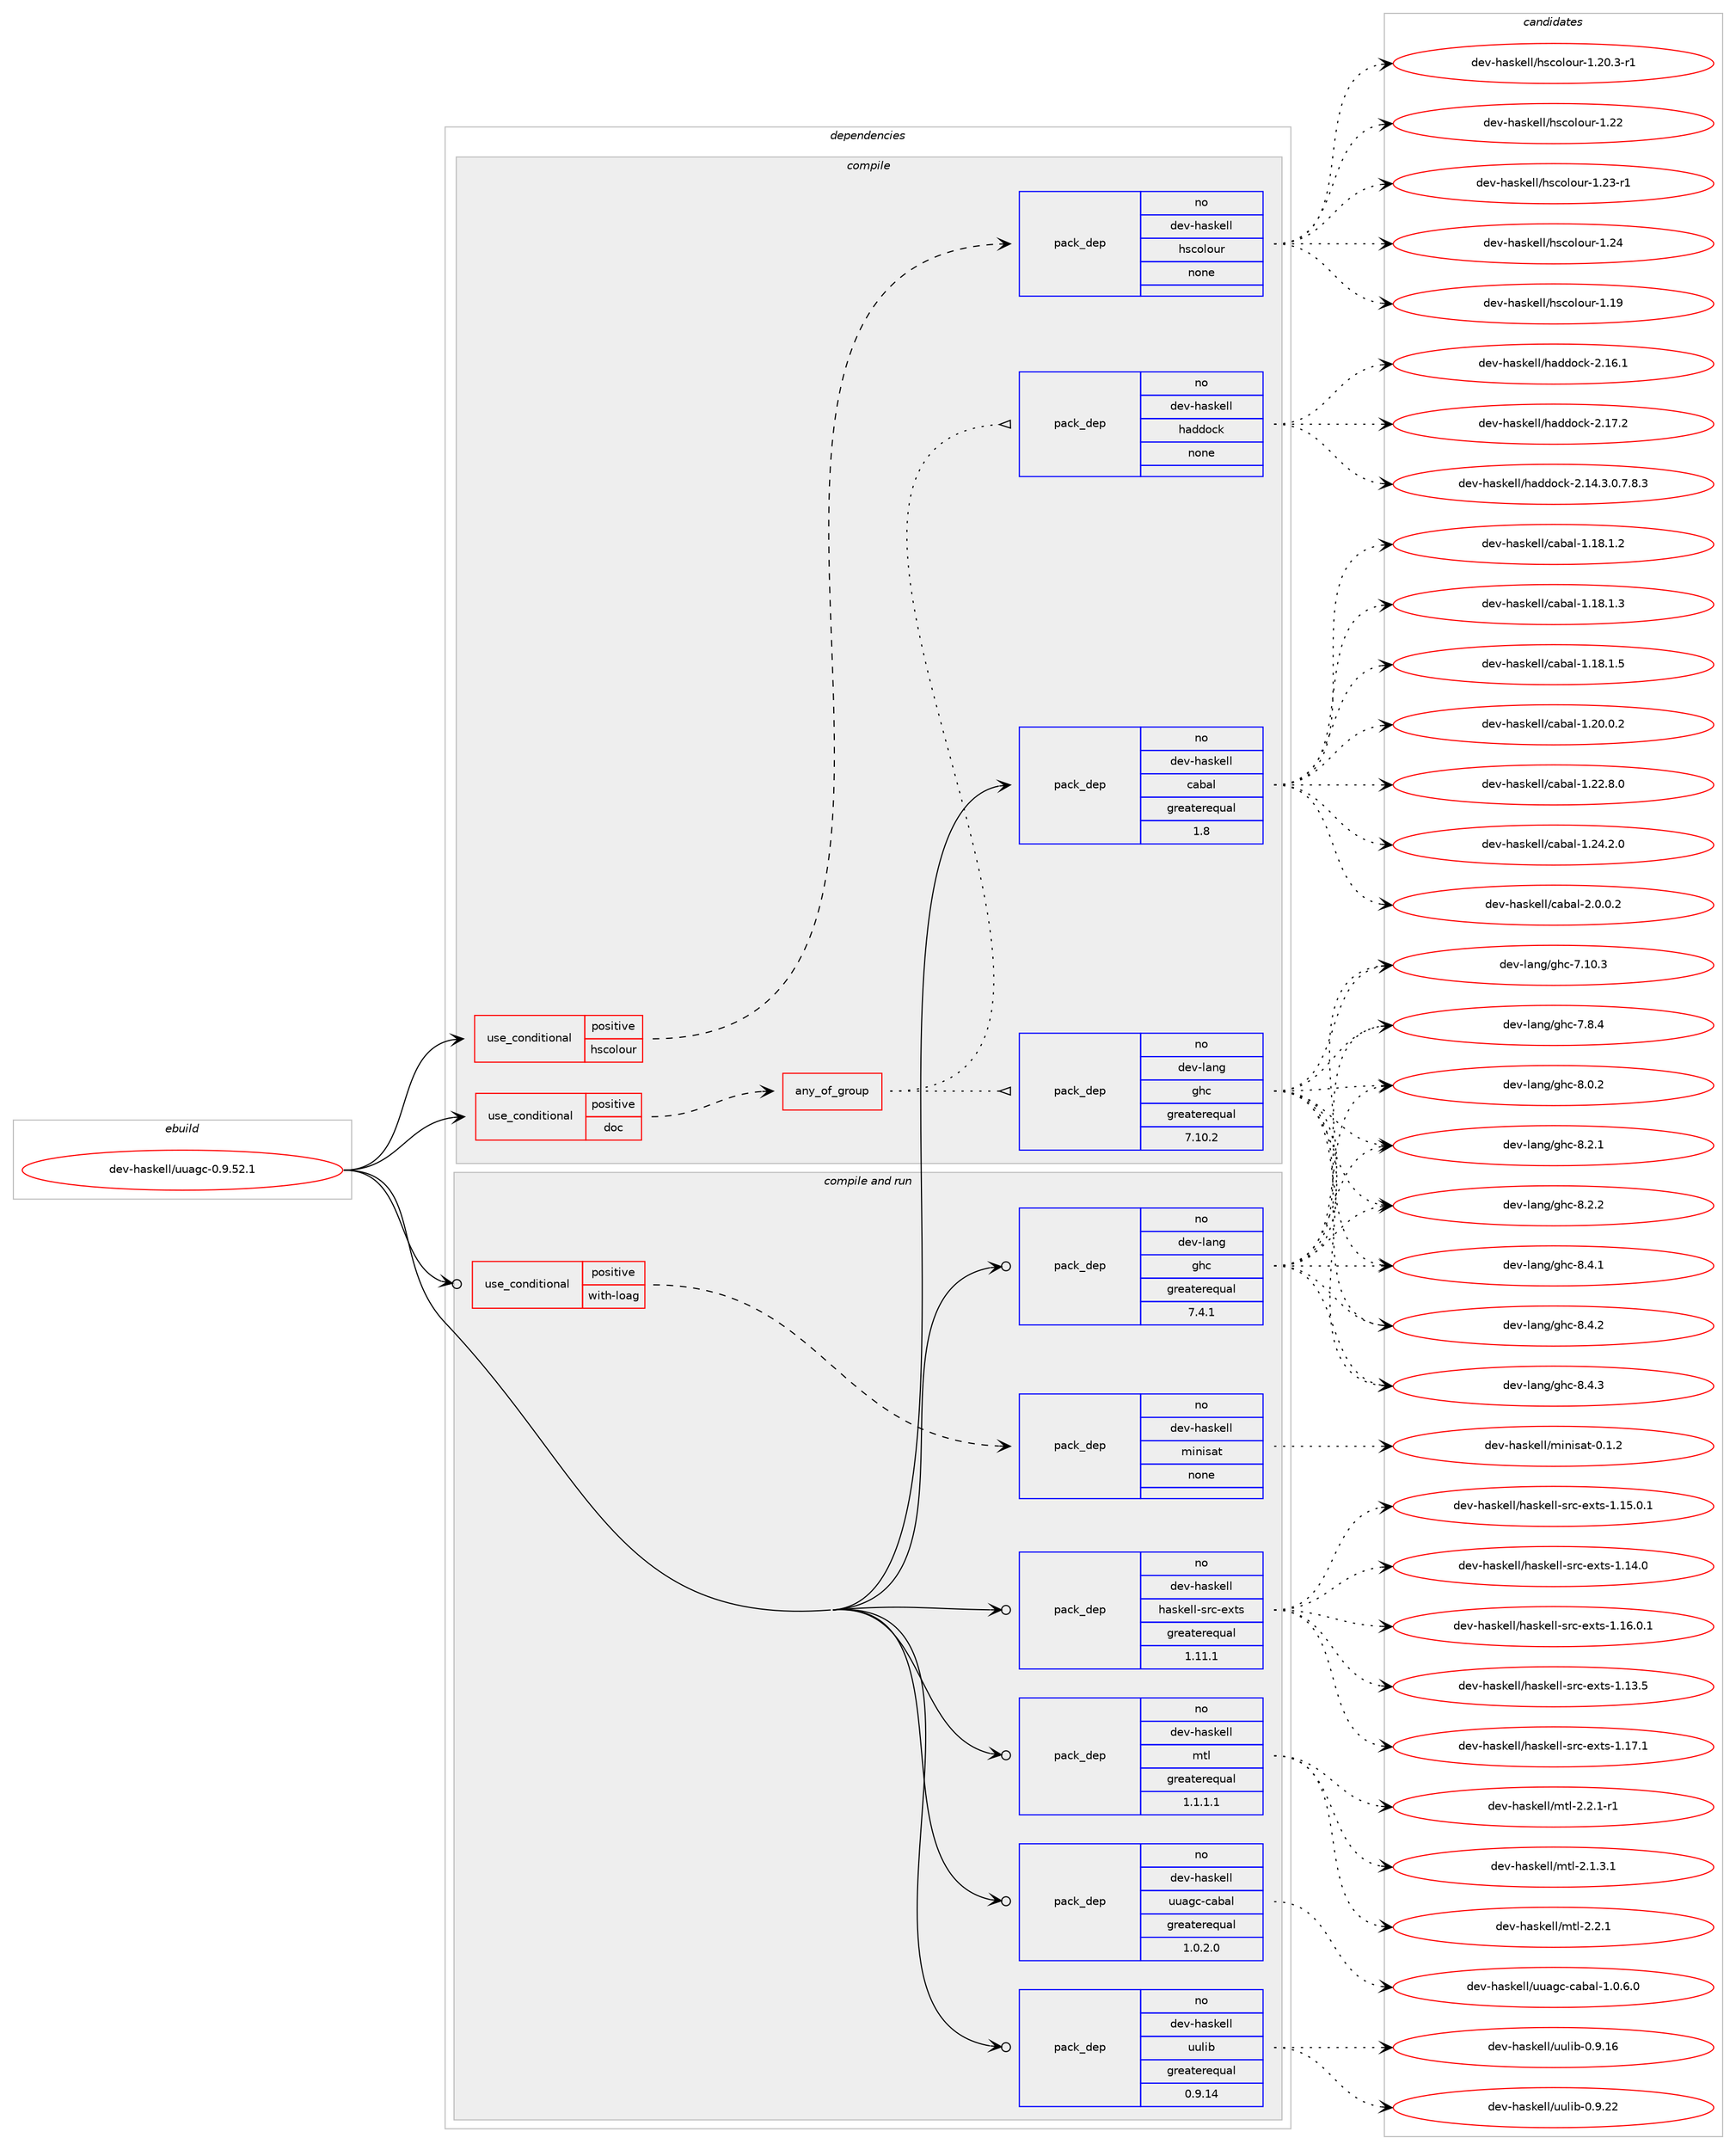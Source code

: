 digraph prolog {

# *************
# Graph options
# *************

newrank=true;
concentrate=true;
compound=true;
graph [rankdir=LR,fontname=Helvetica,fontsize=10,ranksep=1.5];#, ranksep=2.5, nodesep=0.2];
edge  [arrowhead=vee];
node  [fontname=Helvetica,fontsize=10];

# **********
# The ebuild
# **********

subgraph cluster_leftcol {
color=gray;
rank=same;
label=<<i>ebuild</i>>;
id [label="dev-haskell/uuagc-0.9.52.1", color=red, width=4, href="../dev-haskell/uuagc-0.9.52.1.svg"];
}

# ****************
# The dependencies
# ****************

subgraph cluster_midcol {
color=gray;
label=<<i>dependencies</i>>;
subgraph cluster_compile {
fillcolor="#eeeeee";
style=filled;
label=<<i>compile</i>>;
subgraph cond361926 {
dependency1346813 [label=<<TABLE BORDER="0" CELLBORDER="1" CELLSPACING="0" CELLPADDING="4"><TR><TD ROWSPAN="3" CELLPADDING="10">use_conditional</TD></TR><TR><TD>positive</TD></TR><TR><TD>doc</TD></TR></TABLE>>, shape=none, color=red];
subgraph any21728 {
dependency1346814 [label=<<TABLE BORDER="0" CELLBORDER="1" CELLSPACING="0" CELLPADDING="4"><TR><TD CELLPADDING="10">any_of_group</TD></TR></TABLE>>, shape=none, color=red];subgraph pack962607 {
dependency1346815 [label=<<TABLE BORDER="0" CELLBORDER="1" CELLSPACING="0" CELLPADDING="4" WIDTH="220"><TR><TD ROWSPAN="6" CELLPADDING="30">pack_dep</TD></TR><TR><TD WIDTH="110">no</TD></TR><TR><TD>dev-haskell</TD></TR><TR><TD>haddock</TD></TR><TR><TD>none</TD></TR><TR><TD></TD></TR></TABLE>>, shape=none, color=blue];
}
dependency1346814:e -> dependency1346815:w [weight=20,style="dotted",arrowhead="oinv"];
subgraph pack962608 {
dependency1346816 [label=<<TABLE BORDER="0" CELLBORDER="1" CELLSPACING="0" CELLPADDING="4" WIDTH="220"><TR><TD ROWSPAN="6" CELLPADDING="30">pack_dep</TD></TR><TR><TD WIDTH="110">no</TD></TR><TR><TD>dev-lang</TD></TR><TR><TD>ghc</TD></TR><TR><TD>greaterequal</TD></TR><TR><TD>7.10.2</TD></TR></TABLE>>, shape=none, color=blue];
}
dependency1346814:e -> dependency1346816:w [weight=20,style="dotted",arrowhead="oinv"];
}
dependency1346813:e -> dependency1346814:w [weight=20,style="dashed",arrowhead="vee"];
}
id:e -> dependency1346813:w [weight=20,style="solid",arrowhead="vee"];
subgraph cond361927 {
dependency1346817 [label=<<TABLE BORDER="0" CELLBORDER="1" CELLSPACING="0" CELLPADDING="4"><TR><TD ROWSPAN="3" CELLPADDING="10">use_conditional</TD></TR><TR><TD>positive</TD></TR><TR><TD>hscolour</TD></TR></TABLE>>, shape=none, color=red];
subgraph pack962609 {
dependency1346818 [label=<<TABLE BORDER="0" CELLBORDER="1" CELLSPACING="0" CELLPADDING="4" WIDTH="220"><TR><TD ROWSPAN="6" CELLPADDING="30">pack_dep</TD></TR><TR><TD WIDTH="110">no</TD></TR><TR><TD>dev-haskell</TD></TR><TR><TD>hscolour</TD></TR><TR><TD>none</TD></TR><TR><TD></TD></TR></TABLE>>, shape=none, color=blue];
}
dependency1346817:e -> dependency1346818:w [weight=20,style="dashed",arrowhead="vee"];
}
id:e -> dependency1346817:w [weight=20,style="solid",arrowhead="vee"];
subgraph pack962610 {
dependency1346819 [label=<<TABLE BORDER="0" CELLBORDER="1" CELLSPACING="0" CELLPADDING="4" WIDTH="220"><TR><TD ROWSPAN="6" CELLPADDING="30">pack_dep</TD></TR><TR><TD WIDTH="110">no</TD></TR><TR><TD>dev-haskell</TD></TR><TR><TD>cabal</TD></TR><TR><TD>greaterequal</TD></TR><TR><TD>1.8</TD></TR></TABLE>>, shape=none, color=blue];
}
id:e -> dependency1346819:w [weight=20,style="solid",arrowhead="vee"];
}
subgraph cluster_compileandrun {
fillcolor="#eeeeee";
style=filled;
label=<<i>compile and run</i>>;
subgraph cond361928 {
dependency1346820 [label=<<TABLE BORDER="0" CELLBORDER="1" CELLSPACING="0" CELLPADDING="4"><TR><TD ROWSPAN="3" CELLPADDING="10">use_conditional</TD></TR><TR><TD>positive</TD></TR><TR><TD>with-loag</TD></TR></TABLE>>, shape=none, color=red];
subgraph pack962611 {
dependency1346821 [label=<<TABLE BORDER="0" CELLBORDER="1" CELLSPACING="0" CELLPADDING="4" WIDTH="220"><TR><TD ROWSPAN="6" CELLPADDING="30">pack_dep</TD></TR><TR><TD WIDTH="110">no</TD></TR><TR><TD>dev-haskell</TD></TR><TR><TD>minisat</TD></TR><TR><TD>none</TD></TR><TR><TD></TD></TR></TABLE>>, shape=none, color=blue];
}
dependency1346820:e -> dependency1346821:w [weight=20,style="dashed",arrowhead="vee"];
}
id:e -> dependency1346820:w [weight=20,style="solid",arrowhead="odotvee"];
subgraph pack962612 {
dependency1346822 [label=<<TABLE BORDER="0" CELLBORDER="1" CELLSPACING="0" CELLPADDING="4" WIDTH="220"><TR><TD ROWSPAN="6" CELLPADDING="30">pack_dep</TD></TR><TR><TD WIDTH="110">no</TD></TR><TR><TD>dev-haskell</TD></TR><TR><TD>haskell-src-exts</TD></TR><TR><TD>greaterequal</TD></TR><TR><TD>1.11.1</TD></TR></TABLE>>, shape=none, color=blue];
}
id:e -> dependency1346822:w [weight=20,style="solid",arrowhead="odotvee"];
subgraph pack962613 {
dependency1346823 [label=<<TABLE BORDER="0" CELLBORDER="1" CELLSPACING="0" CELLPADDING="4" WIDTH="220"><TR><TD ROWSPAN="6" CELLPADDING="30">pack_dep</TD></TR><TR><TD WIDTH="110">no</TD></TR><TR><TD>dev-haskell</TD></TR><TR><TD>mtl</TD></TR><TR><TD>greaterequal</TD></TR><TR><TD>1.1.1.1</TD></TR></TABLE>>, shape=none, color=blue];
}
id:e -> dependency1346823:w [weight=20,style="solid",arrowhead="odotvee"];
subgraph pack962614 {
dependency1346824 [label=<<TABLE BORDER="0" CELLBORDER="1" CELLSPACING="0" CELLPADDING="4" WIDTH="220"><TR><TD ROWSPAN="6" CELLPADDING="30">pack_dep</TD></TR><TR><TD WIDTH="110">no</TD></TR><TR><TD>dev-haskell</TD></TR><TR><TD>uuagc-cabal</TD></TR><TR><TD>greaterequal</TD></TR><TR><TD>1.0.2.0</TD></TR></TABLE>>, shape=none, color=blue];
}
id:e -> dependency1346824:w [weight=20,style="solid",arrowhead="odotvee"];
subgraph pack962615 {
dependency1346825 [label=<<TABLE BORDER="0" CELLBORDER="1" CELLSPACING="0" CELLPADDING="4" WIDTH="220"><TR><TD ROWSPAN="6" CELLPADDING="30">pack_dep</TD></TR><TR><TD WIDTH="110">no</TD></TR><TR><TD>dev-haskell</TD></TR><TR><TD>uulib</TD></TR><TR><TD>greaterequal</TD></TR><TR><TD>0.9.14</TD></TR></TABLE>>, shape=none, color=blue];
}
id:e -> dependency1346825:w [weight=20,style="solid",arrowhead="odotvee"];
subgraph pack962616 {
dependency1346826 [label=<<TABLE BORDER="0" CELLBORDER="1" CELLSPACING="0" CELLPADDING="4" WIDTH="220"><TR><TD ROWSPAN="6" CELLPADDING="30">pack_dep</TD></TR><TR><TD WIDTH="110">no</TD></TR><TR><TD>dev-lang</TD></TR><TR><TD>ghc</TD></TR><TR><TD>greaterequal</TD></TR><TR><TD>7.4.1</TD></TR></TABLE>>, shape=none, color=blue];
}
id:e -> dependency1346826:w [weight=20,style="solid",arrowhead="odotvee"];
}
subgraph cluster_run {
fillcolor="#eeeeee";
style=filled;
label=<<i>run</i>>;
}
}

# **************
# The candidates
# **************

subgraph cluster_choices {
rank=same;
color=gray;
label=<<i>candidates</i>>;

subgraph choice962607 {
color=black;
nodesep=1;
choice1001011184510497115107101108108471049710010011199107455046495246514648465546564651 [label="dev-haskell/haddock-2.14.3.0.7.8.3", color=red, width=4,href="../dev-haskell/haddock-2.14.3.0.7.8.3.svg"];
choice100101118451049711510710110810847104971001001119910745504649544649 [label="dev-haskell/haddock-2.16.1", color=red, width=4,href="../dev-haskell/haddock-2.16.1.svg"];
choice100101118451049711510710110810847104971001001119910745504649554650 [label="dev-haskell/haddock-2.17.2", color=red, width=4,href="../dev-haskell/haddock-2.17.2.svg"];
dependency1346815:e -> choice1001011184510497115107101108108471049710010011199107455046495246514648465546564651:w [style=dotted,weight="100"];
dependency1346815:e -> choice100101118451049711510710110810847104971001001119910745504649544649:w [style=dotted,weight="100"];
dependency1346815:e -> choice100101118451049711510710110810847104971001001119910745504649554650:w [style=dotted,weight="100"];
}
subgraph choice962608 {
color=black;
nodesep=1;
choice1001011184510897110103471031049945554649484651 [label="dev-lang/ghc-7.10.3", color=red, width=4,href="../dev-lang/ghc-7.10.3.svg"];
choice10010111845108971101034710310499455546564652 [label="dev-lang/ghc-7.8.4", color=red, width=4,href="../dev-lang/ghc-7.8.4.svg"];
choice10010111845108971101034710310499455646484650 [label="dev-lang/ghc-8.0.2", color=red, width=4,href="../dev-lang/ghc-8.0.2.svg"];
choice10010111845108971101034710310499455646504649 [label="dev-lang/ghc-8.2.1", color=red, width=4,href="../dev-lang/ghc-8.2.1.svg"];
choice10010111845108971101034710310499455646504650 [label="dev-lang/ghc-8.2.2", color=red, width=4,href="../dev-lang/ghc-8.2.2.svg"];
choice10010111845108971101034710310499455646524649 [label="dev-lang/ghc-8.4.1", color=red, width=4,href="../dev-lang/ghc-8.4.1.svg"];
choice10010111845108971101034710310499455646524650 [label="dev-lang/ghc-8.4.2", color=red, width=4,href="../dev-lang/ghc-8.4.2.svg"];
choice10010111845108971101034710310499455646524651 [label="dev-lang/ghc-8.4.3", color=red, width=4,href="../dev-lang/ghc-8.4.3.svg"];
dependency1346816:e -> choice1001011184510897110103471031049945554649484651:w [style=dotted,weight="100"];
dependency1346816:e -> choice10010111845108971101034710310499455546564652:w [style=dotted,weight="100"];
dependency1346816:e -> choice10010111845108971101034710310499455646484650:w [style=dotted,weight="100"];
dependency1346816:e -> choice10010111845108971101034710310499455646504649:w [style=dotted,weight="100"];
dependency1346816:e -> choice10010111845108971101034710310499455646504650:w [style=dotted,weight="100"];
dependency1346816:e -> choice10010111845108971101034710310499455646524649:w [style=dotted,weight="100"];
dependency1346816:e -> choice10010111845108971101034710310499455646524650:w [style=dotted,weight="100"];
dependency1346816:e -> choice10010111845108971101034710310499455646524651:w [style=dotted,weight="100"];
}
subgraph choice962609 {
color=black;
nodesep=1;
choice100101118451049711510710110810847104115991111081111171144549464957 [label="dev-haskell/hscolour-1.19", color=red, width=4,href="../dev-haskell/hscolour-1.19.svg"];
choice10010111845104971151071011081084710411599111108111117114454946504846514511449 [label="dev-haskell/hscolour-1.20.3-r1", color=red, width=4,href="../dev-haskell/hscolour-1.20.3-r1.svg"];
choice100101118451049711510710110810847104115991111081111171144549465050 [label="dev-haskell/hscolour-1.22", color=red, width=4,href="../dev-haskell/hscolour-1.22.svg"];
choice1001011184510497115107101108108471041159911110811111711445494650514511449 [label="dev-haskell/hscolour-1.23-r1", color=red, width=4,href="../dev-haskell/hscolour-1.23-r1.svg"];
choice100101118451049711510710110810847104115991111081111171144549465052 [label="dev-haskell/hscolour-1.24", color=red, width=4,href="../dev-haskell/hscolour-1.24.svg"];
dependency1346818:e -> choice100101118451049711510710110810847104115991111081111171144549464957:w [style=dotted,weight="100"];
dependency1346818:e -> choice10010111845104971151071011081084710411599111108111117114454946504846514511449:w [style=dotted,weight="100"];
dependency1346818:e -> choice100101118451049711510710110810847104115991111081111171144549465050:w [style=dotted,weight="100"];
dependency1346818:e -> choice1001011184510497115107101108108471041159911110811111711445494650514511449:w [style=dotted,weight="100"];
dependency1346818:e -> choice100101118451049711510710110810847104115991111081111171144549465052:w [style=dotted,weight="100"];
}
subgraph choice962610 {
color=black;
nodesep=1;
choice10010111845104971151071011081084799979897108454946495646494650 [label="dev-haskell/cabal-1.18.1.2", color=red, width=4,href="../dev-haskell/cabal-1.18.1.2.svg"];
choice10010111845104971151071011081084799979897108454946495646494651 [label="dev-haskell/cabal-1.18.1.3", color=red, width=4,href="../dev-haskell/cabal-1.18.1.3.svg"];
choice10010111845104971151071011081084799979897108454946495646494653 [label="dev-haskell/cabal-1.18.1.5", color=red, width=4,href="../dev-haskell/cabal-1.18.1.5.svg"];
choice10010111845104971151071011081084799979897108454946504846484650 [label="dev-haskell/cabal-1.20.0.2", color=red, width=4,href="../dev-haskell/cabal-1.20.0.2.svg"];
choice10010111845104971151071011081084799979897108454946505046564648 [label="dev-haskell/cabal-1.22.8.0", color=red, width=4,href="../dev-haskell/cabal-1.22.8.0.svg"];
choice10010111845104971151071011081084799979897108454946505246504648 [label="dev-haskell/cabal-1.24.2.0", color=red, width=4,href="../dev-haskell/cabal-1.24.2.0.svg"];
choice100101118451049711510710110810847999798971084550464846484650 [label="dev-haskell/cabal-2.0.0.2", color=red, width=4,href="../dev-haskell/cabal-2.0.0.2.svg"];
dependency1346819:e -> choice10010111845104971151071011081084799979897108454946495646494650:w [style=dotted,weight="100"];
dependency1346819:e -> choice10010111845104971151071011081084799979897108454946495646494651:w [style=dotted,weight="100"];
dependency1346819:e -> choice10010111845104971151071011081084799979897108454946495646494653:w [style=dotted,weight="100"];
dependency1346819:e -> choice10010111845104971151071011081084799979897108454946504846484650:w [style=dotted,weight="100"];
dependency1346819:e -> choice10010111845104971151071011081084799979897108454946505046564648:w [style=dotted,weight="100"];
dependency1346819:e -> choice10010111845104971151071011081084799979897108454946505246504648:w [style=dotted,weight="100"];
dependency1346819:e -> choice100101118451049711510710110810847999798971084550464846484650:w [style=dotted,weight="100"];
}
subgraph choice962611 {
color=black;
nodesep=1;
choice10010111845104971151071011081084710910511010511597116454846494650 [label="dev-haskell/minisat-0.1.2", color=red, width=4,href="../dev-haskell/minisat-0.1.2.svg"];
dependency1346821:e -> choice10010111845104971151071011081084710910511010511597116454846494650:w [style=dotted,weight="100"];
}
subgraph choice962612 {
color=black;
nodesep=1;
choice1001011184510497115107101108108471049711510710110810845115114994510112011611545494649514653 [label="dev-haskell/haskell-src-exts-1.13.5", color=red, width=4,href="../dev-haskell/haskell-src-exts-1.13.5.svg"];
choice1001011184510497115107101108108471049711510710110810845115114994510112011611545494649524648 [label="dev-haskell/haskell-src-exts-1.14.0", color=red, width=4,href="../dev-haskell/haskell-src-exts-1.14.0.svg"];
choice10010111845104971151071011081084710497115107101108108451151149945101120116115454946495346484649 [label="dev-haskell/haskell-src-exts-1.15.0.1", color=red, width=4,href="../dev-haskell/haskell-src-exts-1.15.0.1.svg"];
choice10010111845104971151071011081084710497115107101108108451151149945101120116115454946495446484649 [label="dev-haskell/haskell-src-exts-1.16.0.1", color=red, width=4,href="../dev-haskell/haskell-src-exts-1.16.0.1.svg"];
choice1001011184510497115107101108108471049711510710110810845115114994510112011611545494649554649 [label="dev-haskell/haskell-src-exts-1.17.1", color=red, width=4,href="../dev-haskell/haskell-src-exts-1.17.1.svg"];
dependency1346822:e -> choice1001011184510497115107101108108471049711510710110810845115114994510112011611545494649514653:w [style=dotted,weight="100"];
dependency1346822:e -> choice1001011184510497115107101108108471049711510710110810845115114994510112011611545494649524648:w [style=dotted,weight="100"];
dependency1346822:e -> choice10010111845104971151071011081084710497115107101108108451151149945101120116115454946495346484649:w [style=dotted,weight="100"];
dependency1346822:e -> choice10010111845104971151071011081084710497115107101108108451151149945101120116115454946495446484649:w [style=dotted,weight="100"];
dependency1346822:e -> choice1001011184510497115107101108108471049711510710110810845115114994510112011611545494649554649:w [style=dotted,weight="100"];
}
subgraph choice962613 {
color=black;
nodesep=1;
choice1001011184510497115107101108108471091161084550464946514649 [label="dev-haskell/mtl-2.1.3.1", color=red, width=4,href="../dev-haskell/mtl-2.1.3.1.svg"];
choice100101118451049711510710110810847109116108455046504649 [label="dev-haskell/mtl-2.2.1", color=red, width=4,href="../dev-haskell/mtl-2.2.1.svg"];
choice1001011184510497115107101108108471091161084550465046494511449 [label="dev-haskell/mtl-2.2.1-r1", color=red, width=4,href="../dev-haskell/mtl-2.2.1-r1.svg"];
dependency1346823:e -> choice1001011184510497115107101108108471091161084550464946514649:w [style=dotted,weight="100"];
dependency1346823:e -> choice100101118451049711510710110810847109116108455046504649:w [style=dotted,weight="100"];
dependency1346823:e -> choice1001011184510497115107101108108471091161084550465046494511449:w [style=dotted,weight="100"];
}
subgraph choice962614 {
color=black;
nodesep=1;
choice100101118451049711510710110810847117117971039945999798971084549464846544648 [label="dev-haskell/uuagc-cabal-1.0.6.0", color=red, width=4,href="../dev-haskell/uuagc-cabal-1.0.6.0.svg"];
dependency1346824:e -> choice100101118451049711510710110810847117117971039945999798971084549464846544648:w [style=dotted,weight="100"];
}
subgraph choice962615 {
color=black;
nodesep=1;
choice1001011184510497115107101108108471171171081059845484657464954 [label="dev-haskell/uulib-0.9.16", color=red, width=4,href="../dev-haskell/uulib-0.9.16.svg"];
choice1001011184510497115107101108108471171171081059845484657465050 [label="dev-haskell/uulib-0.9.22", color=red, width=4,href="../dev-haskell/uulib-0.9.22.svg"];
dependency1346825:e -> choice1001011184510497115107101108108471171171081059845484657464954:w [style=dotted,weight="100"];
dependency1346825:e -> choice1001011184510497115107101108108471171171081059845484657465050:w [style=dotted,weight="100"];
}
subgraph choice962616 {
color=black;
nodesep=1;
choice1001011184510897110103471031049945554649484651 [label="dev-lang/ghc-7.10.3", color=red, width=4,href="../dev-lang/ghc-7.10.3.svg"];
choice10010111845108971101034710310499455546564652 [label="dev-lang/ghc-7.8.4", color=red, width=4,href="../dev-lang/ghc-7.8.4.svg"];
choice10010111845108971101034710310499455646484650 [label="dev-lang/ghc-8.0.2", color=red, width=4,href="../dev-lang/ghc-8.0.2.svg"];
choice10010111845108971101034710310499455646504649 [label="dev-lang/ghc-8.2.1", color=red, width=4,href="../dev-lang/ghc-8.2.1.svg"];
choice10010111845108971101034710310499455646504650 [label="dev-lang/ghc-8.2.2", color=red, width=4,href="../dev-lang/ghc-8.2.2.svg"];
choice10010111845108971101034710310499455646524649 [label="dev-lang/ghc-8.4.1", color=red, width=4,href="../dev-lang/ghc-8.4.1.svg"];
choice10010111845108971101034710310499455646524650 [label="dev-lang/ghc-8.4.2", color=red, width=4,href="../dev-lang/ghc-8.4.2.svg"];
choice10010111845108971101034710310499455646524651 [label="dev-lang/ghc-8.4.3", color=red, width=4,href="../dev-lang/ghc-8.4.3.svg"];
dependency1346826:e -> choice1001011184510897110103471031049945554649484651:w [style=dotted,weight="100"];
dependency1346826:e -> choice10010111845108971101034710310499455546564652:w [style=dotted,weight="100"];
dependency1346826:e -> choice10010111845108971101034710310499455646484650:w [style=dotted,weight="100"];
dependency1346826:e -> choice10010111845108971101034710310499455646504649:w [style=dotted,weight="100"];
dependency1346826:e -> choice10010111845108971101034710310499455646504650:w [style=dotted,weight="100"];
dependency1346826:e -> choice10010111845108971101034710310499455646524649:w [style=dotted,weight="100"];
dependency1346826:e -> choice10010111845108971101034710310499455646524650:w [style=dotted,weight="100"];
dependency1346826:e -> choice10010111845108971101034710310499455646524651:w [style=dotted,weight="100"];
}
}

}
